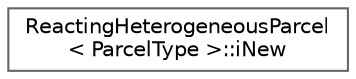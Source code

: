digraph "Graphical Class Hierarchy"
{
 // LATEX_PDF_SIZE
  bgcolor="transparent";
  edge [fontname=Helvetica,fontsize=10,labelfontname=Helvetica,labelfontsize=10];
  node [fontname=Helvetica,fontsize=10,shape=box,height=0.2,width=0.4];
  rankdir="LR";
  Node0 [id="Node000000",label="ReactingHeterogeneousParcel\l\< ParcelType \>::iNew",height=0.2,width=0.4,color="grey40", fillcolor="white", style="filled",URL="$classFoam_1_1ReactingHeterogeneousParcel_1_1iNew.html",tooltip=" "];
}
